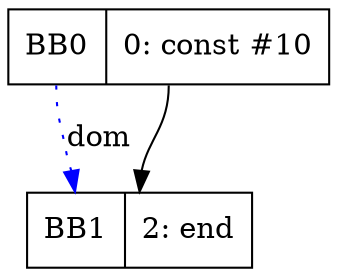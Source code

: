 digraph G {
	bb0 [shape=record, label="<b>BB0 | { 0: const #10 }"];


	bb1 [shape=record, label="<b>BB1 | { 2: end }"];
	bb0:b -> bb1:b [color=blue, style=dotted, label="dom"];


	bb0:s -> bb1:n
}